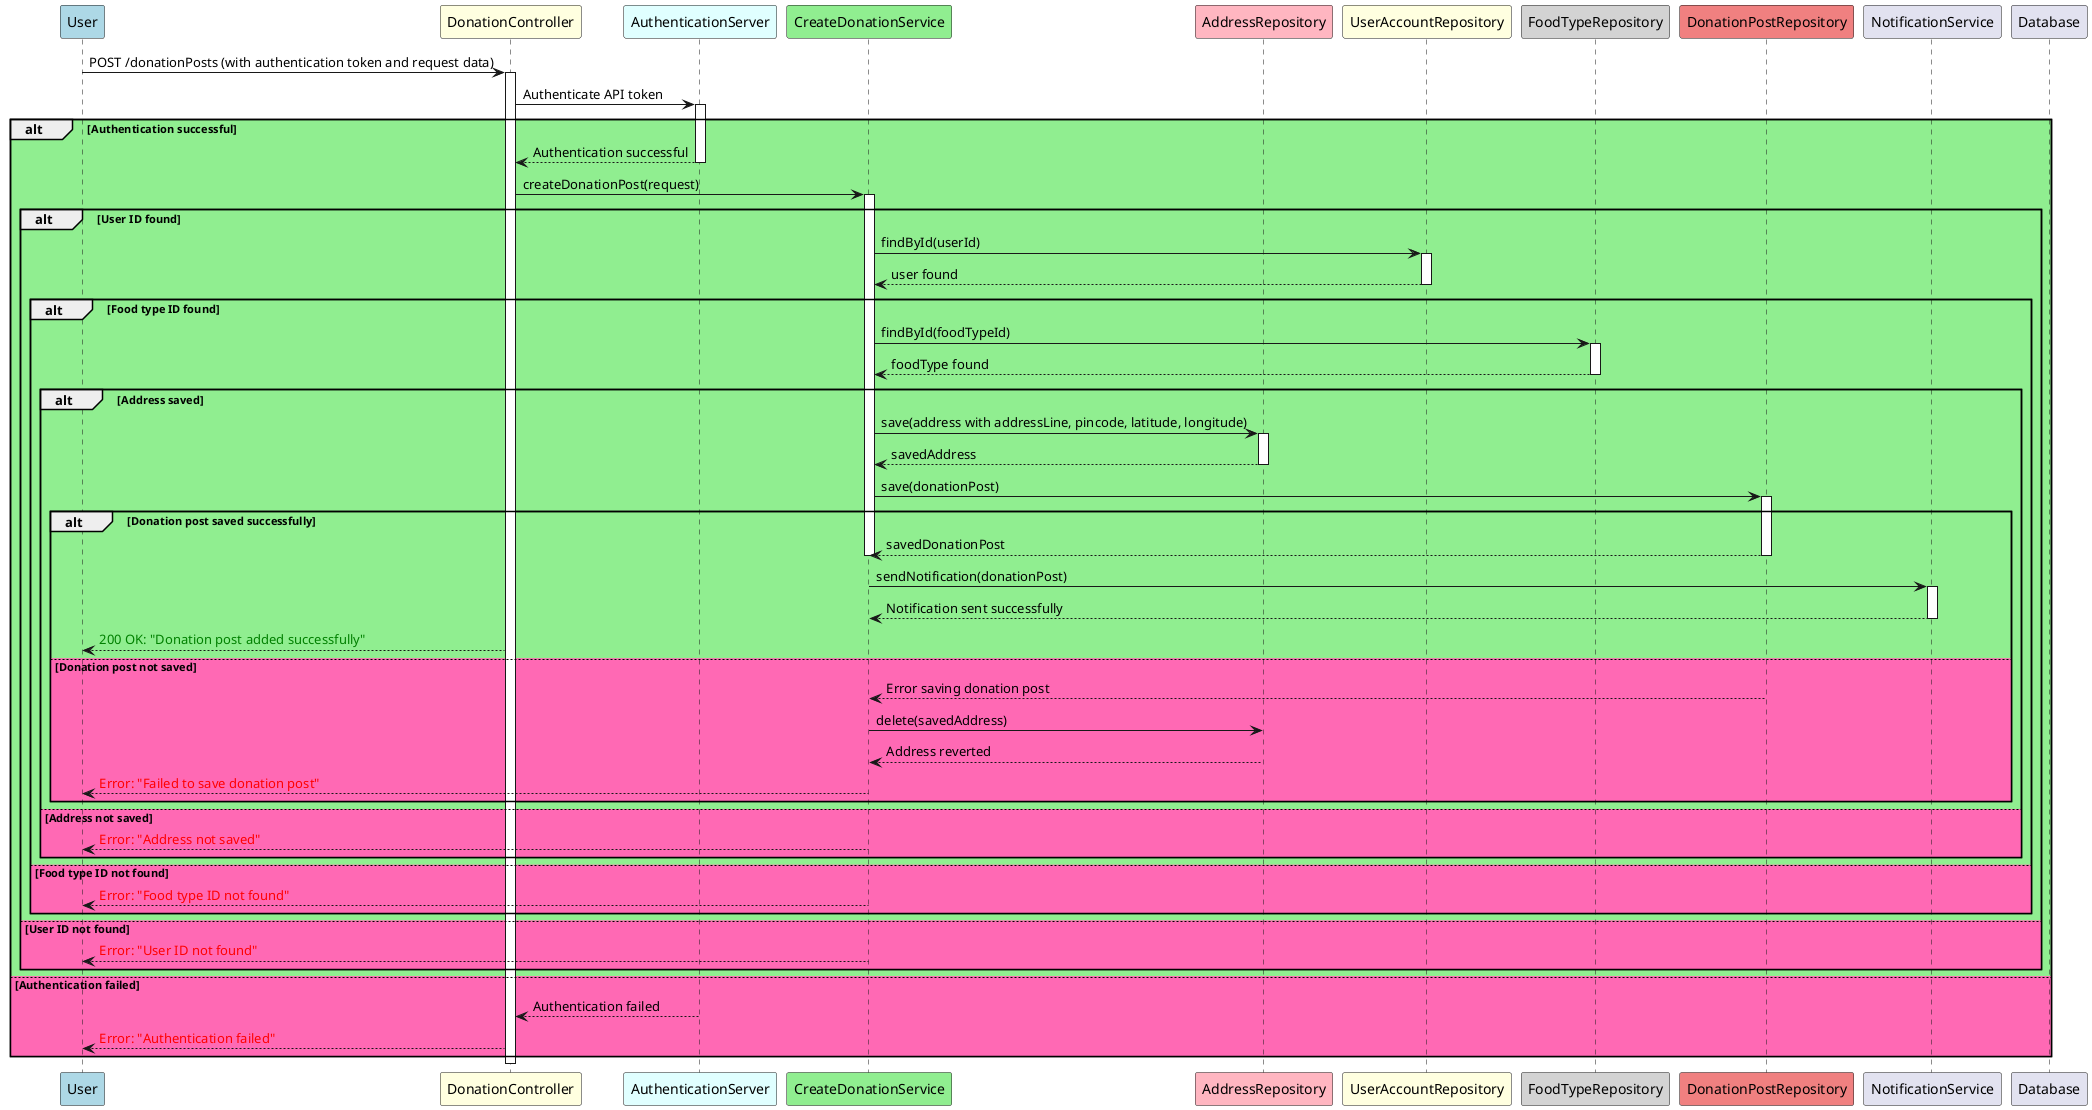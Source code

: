 @startuml
skinparam participant {
    BackgroundColor<<User>> #lightblue
    BackgroundColor<<DonationController>> #lightyellow
    BackgroundColor<<CreateDonationService>> #lightcyan
    BackgroundColor<<AuthenticationServer>> #lightgreen
    BackgroundColor<<AddressRepository>> #lightpink
    BackgroundColor<<UserAccountRepository>> #lightyellow
    BackgroundColor<<FoodTypeRepository>> #lightgray
    BackgroundColor<<DonationPostRepository>> #lightpurple
    BackgroundColor<<NotificationService>> #lightcoral
    BackgroundColor<<Database>> #lightgrey
}

participant User #lightblue
participant DonationController #lightyellow
participant AuthenticationServer #lightcyan
participant CreateDonationService #lightgreen
participant AddressRepository #lightpink
participant UserAccountRepository #lightyellow
participant FoodTypeRepository #lightgray
participant DonationPostRepository #lightcoral
participant NotificationService
participant Database

User -> DonationController: POST /donationPosts (with authentication token and request data)
activate DonationController
DonationController -> AuthenticationServer: Authenticate API token
activate AuthenticationServer
alt #lightgreen Authentication successful
    AuthenticationServer --> DonationController: Authentication successful
    deactivate AuthenticationServer
    DonationController -> CreateDonationService: createDonationPost(request)
    activate CreateDonationService
    alt User ID found
        CreateDonationService -> UserAccountRepository: findById(userId)
        activate UserAccountRepository
        UserAccountRepository --> CreateDonationService: user found
        deactivate UserAccountRepository
        alt Food type ID found
            CreateDonationService -> FoodTypeRepository: findById(foodTypeId)
            activate FoodTypeRepository
            FoodTypeRepository --> CreateDonationService: foodType found
            deactivate FoodTypeRepository
            alt Address saved
                CreateDonationService -> AddressRepository: save(address with addressLine, pincode, latitude, longitude)
                activate AddressRepository
                AddressRepository --> CreateDonationService: savedAddress
                deactivate AddressRepository
                CreateDonationService -> DonationPostRepository: save(donationPost)
                activate DonationPostRepository
                alt Donation post saved successfully
                    DonationPostRepository --> CreateDonationService: savedDonationPost
                    deactivate DonationPostRepository
                    deactivate CreateDonationService
                    CreateDonationService -> NotificationService: sendNotification(donationPost)
                    activate NotificationService
                    NotificationService --> CreateDonationService: Notification sent successfully
                    deactivate NotificationService
                    DonationController --> User: <color:green>200 OK: "Donation post added successfully"</color>
                else #hotpink Donation post not saved
                    DonationPostRepository --> CreateDonationService: Error saving donation post
                    deactivate DonationPostRepository
                    CreateDonationService -> AddressRepository: delete(savedAddress)
                    AddressRepository --> CreateDonationService: Address reverted
                    deactivate AddressRepository
                   CreateDonationService --> User: <color:red>Error: "Failed to save donation post"</color>
                end
            else #hotpink Address not saved
                CreateDonationService --> User: <color:red>Error: "Address not saved"</color>
            end
        else #hotpink Food type ID not found
            CreateDonationService --> User: <color:red>Error: "Food type ID not found"</color>
        end
    else #hotpink User ID not found
        CreateDonationService --> User: <color:red>Error: "User ID not found"</color>
    end
else #hotpink Authentication failed
    AuthenticationServer --> DonationController: Authentication failed
    deactivate AuthenticationServer
    DonationController --> User: <color:red>Error: "Authentication failed"</color>
end
deactivate DonationController
@enduml